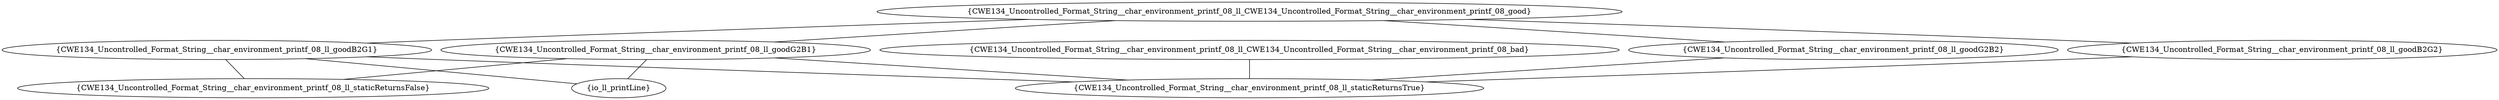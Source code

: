 graph "cg graph" {
CWE134_Uncontrolled_Format_String__char_environment_printf_08_ll_CWE134_Uncontrolled_Format_String__char_environment_printf_08_good [label="{CWE134_Uncontrolled_Format_String__char_environment_printf_08_ll_CWE134_Uncontrolled_Format_String__char_environment_printf_08_good}"];
CWE134_Uncontrolled_Format_String__char_environment_printf_08_ll_goodB2G1 [label="{CWE134_Uncontrolled_Format_String__char_environment_printf_08_ll_goodB2G1}"];
CWE134_Uncontrolled_Format_String__char_environment_printf_08_ll_goodB2G2 [label="{CWE134_Uncontrolled_Format_String__char_environment_printf_08_ll_goodB2G2}"];
CWE134_Uncontrolled_Format_String__char_environment_printf_08_ll_goodG2B1 [label="{CWE134_Uncontrolled_Format_String__char_environment_printf_08_ll_goodG2B1}"];
CWE134_Uncontrolled_Format_String__char_environment_printf_08_ll_goodG2B2 [label="{CWE134_Uncontrolled_Format_String__char_environment_printf_08_ll_goodG2B2}"];
CWE134_Uncontrolled_Format_String__char_environment_printf_08_ll_staticReturnsFalse [label="{CWE134_Uncontrolled_Format_String__char_environment_printf_08_ll_staticReturnsFalse}"];
io_ll_printLine [label="{io_ll_printLine}"];
CWE134_Uncontrolled_Format_String__char_environment_printf_08_ll_staticReturnsTrue [label="{CWE134_Uncontrolled_Format_String__char_environment_printf_08_ll_staticReturnsTrue}"];
CWE134_Uncontrolled_Format_String__char_environment_printf_08_ll_CWE134_Uncontrolled_Format_String__char_environment_printf_08_bad [label="{CWE134_Uncontrolled_Format_String__char_environment_printf_08_ll_CWE134_Uncontrolled_Format_String__char_environment_printf_08_bad}"];
CWE134_Uncontrolled_Format_String__char_environment_printf_08_ll_CWE134_Uncontrolled_Format_String__char_environment_printf_08_good -- CWE134_Uncontrolled_Format_String__char_environment_printf_08_ll_goodB2G1;
CWE134_Uncontrolled_Format_String__char_environment_printf_08_ll_CWE134_Uncontrolled_Format_String__char_environment_printf_08_good -- CWE134_Uncontrolled_Format_String__char_environment_printf_08_ll_goodB2G2;
CWE134_Uncontrolled_Format_String__char_environment_printf_08_ll_CWE134_Uncontrolled_Format_String__char_environment_printf_08_good -- CWE134_Uncontrolled_Format_String__char_environment_printf_08_ll_goodG2B1;
CWE134_Uncontrolled_Format_String__char_environment_printf_08_ll_CWE134_Uncontrolled_Format_String__char_environment_printf_08_good -- CWE134_Uncontrolled_Format_String__char_environment_printf_08_ll_goodG2B2;
CWE134_Uncontrolled_Format_String__char_environment_printf_08_ll_goodG2B1 -- CWE134_Uncontrolled_Format_String__char_environment_printf_08_ll_staticReturnsFalse;
CWE134_Uncontrolled_Format_String__char_environment_printf_08_ll_goodG2B1 -- io_ll_printLine;
CWE134_Uncontrolled_Format_String__char_environment_printf_08_ll_goodG2B1 -- CWE134_Uncontrolled_Format_String__char_environment_printf_08_ll_staticReturnsTrue;
CWE134_Uncontrolled_Format_String__char_environment_printf_08_ll_goodB2G1 -- CWE134_Uncontrolled_Format_String__char_environment_printf_08_ll_staticReturnsTrue;
CWE134_Uncontrolled_Format_String__char_environment_printf_08_ll_goodB2G1 -- CWE134_Uncontrolled_Format_String__char_environment_printf_08_ll_staticReturnsFalse;
CWE134_Uncontrolled_Format_String__char_environment_printf_08_ll_goodB2G1 -- io_ll_printLine;
CWE134_Uncontrolled_Format_String__char_environment_printf_08_ll_CWE134_Uncontrolled_Format_String__char_environment_printf_08_bad -- CWE134_Uncontrolled_Format_String__char_environment_printf_08_ll_staticReturnsTrue;
CWE134_Uncontrolled_Format_String__char_environment_printf_08_ll_goodG2B2 -- CWE134_Uncontrolled_Format_String__char_environment_printf_08_ll_staticReturnsTrue;
CWE134_Uncontrolled_Format_String__char_environment_printf_08_ll_goodB2G2 -- CWE134_Uncontrolled_Format_String__char_environment_printf_08_ll_staticReturnsTrue;
}
